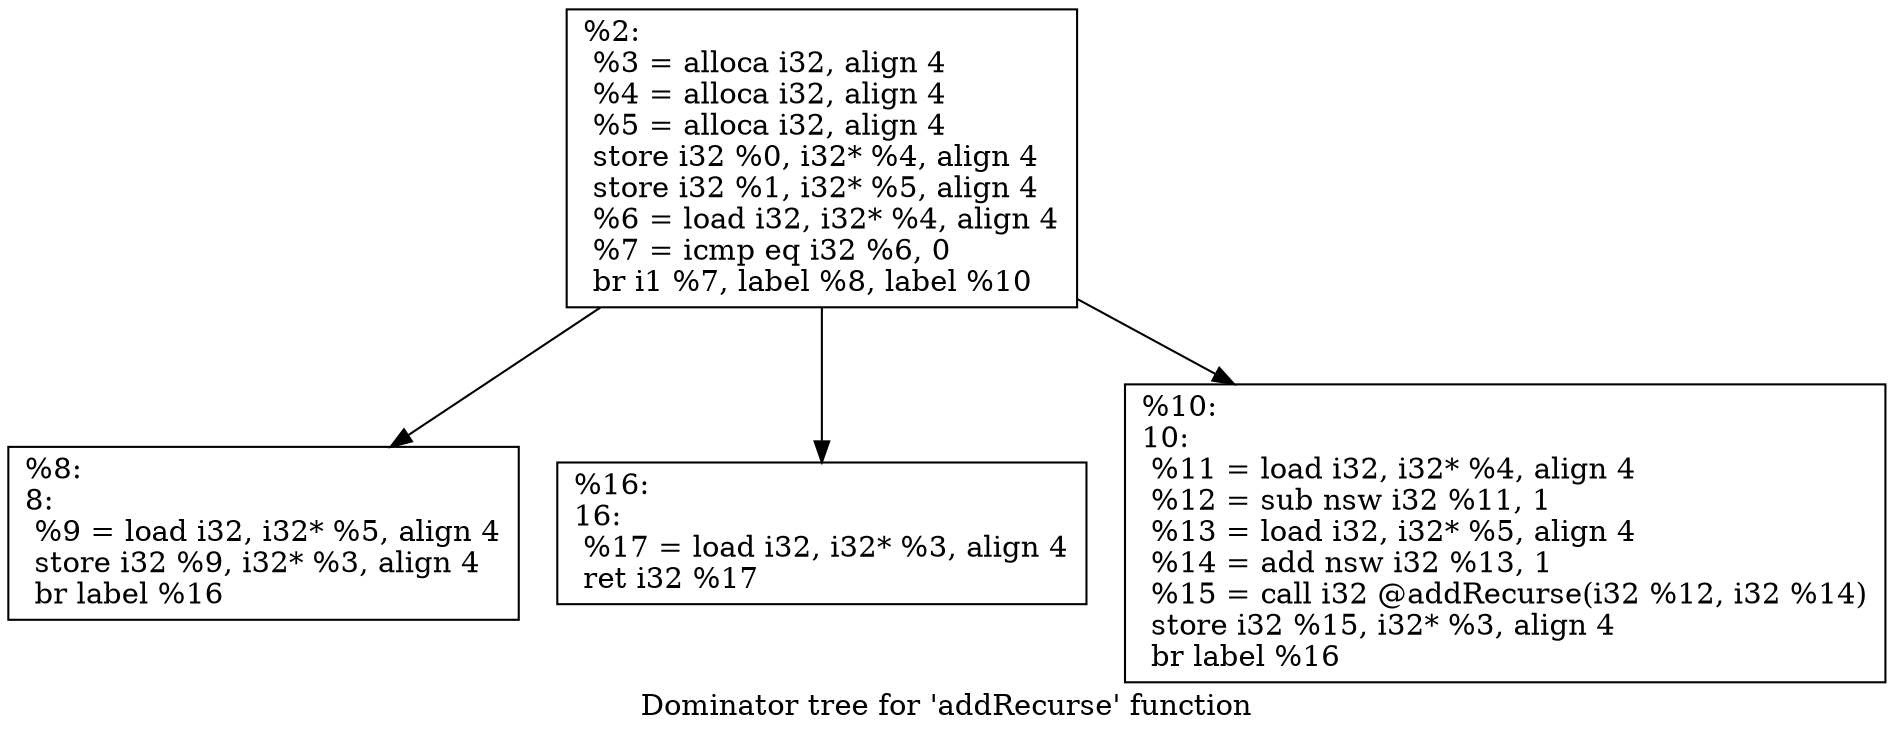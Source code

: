 digraph "Dominator tree for 'addRecurse' function" {
	label="Dominator tree for 'addRecurse' function";

	Node0x24ce900 [shape=record,label="{%2:\l  %3 = alloca i32, align 4\l  %4 = alloca i32, align 4\l  %5 = alloca i32, align 4\l  store i32 %0, i32* %4, align 4\l  store i32 %1, i32* %5, align 4\l  %6 = load i32, i32* %4, align 4\l  %7 = icmp eq i32 %6, 0\l  br i1 %7, label %8, label %10\l}"];
	Node0x24ce900 -> Node0x24ced50;
	Node0x24ce900 -> Node0x24ced90;
	Node0x24ce900 -> Node0x24cedd0;
	Node0x24ced50 [shape=record,label="{%8:\l8:                                                \l  %9 = load i32, i32* %5, align 4\l  store i32 %9, i32* %3, align 4\l  br label %16\l}"];
	Node0x24ced90 [shape=record,label="{%16:\l16:                                               \l  %17 = load i32, i32* %3, align 4\l  ret i32 %17\l}"];
	Node0x24cedd0 [shape=record,label="{%10:\l10:                                               \l  %11 = load i32, i32* %4, align 4\l  %12 = sub nsw i32 %11, 1\l  %13 = load i32, i32* %5, align 4\l  %14 = add nsw i32 %13, 1\l  %15 = call i32 @addRecurse(i32 %12, i32 %14)\l  store i32 %15, i32* %3, align 4\l  br label %16\l}"];
}
